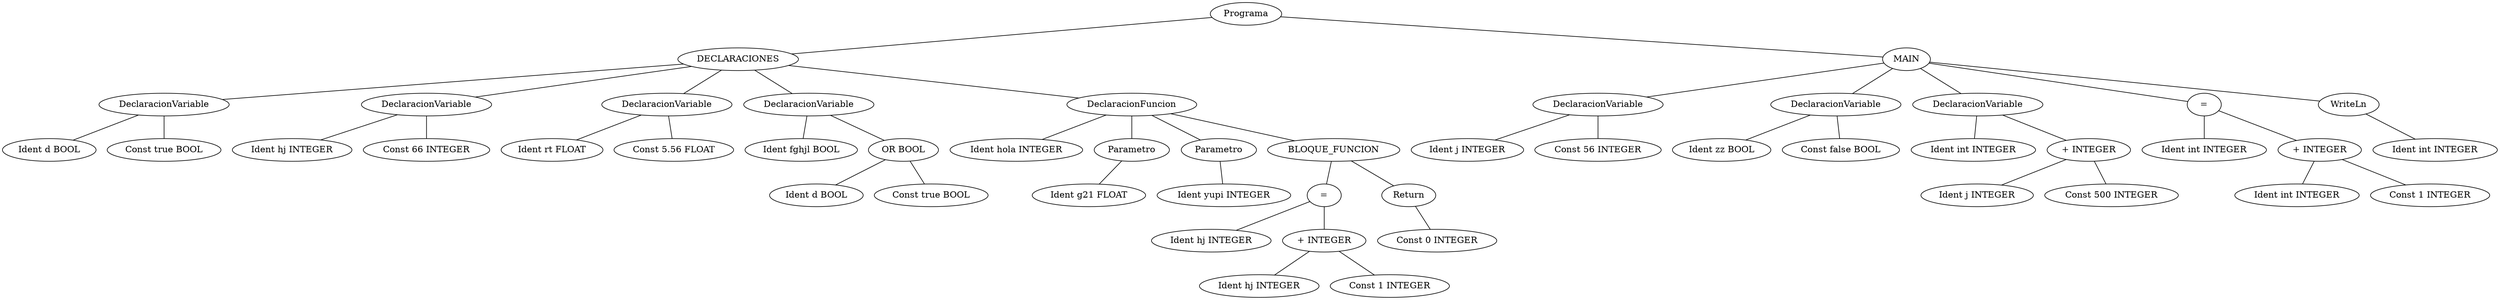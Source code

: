 graph G {51 [label="Programa"]
52 [label="DECLARACIONES"]
51 -- 52
53 [label="DeclaracionVariable"]
52 -- 53
54 [label="Ident d BOOL"]
53 -- 54
55 [label="Const true BOOL"]
53 -- 55
56 [label="DeclaracionVariable"]
52 -- 56
57 [label="Ident hj INTEGER"]
56 -- 57
58 [label="Const 66 INTEGER"]
56 -- 58
59 [label="DeclaracionVariable"]
52 -- 59
60 [label="Ident rt FLOAT"]
59 -- 60
61 [label="Const 5.56 FLOAT"]
59 -- 61
62 [label="DeclaracionVariable"]
52 -- 62
63 [label="Ident fghjl BOOL"]
62 -- 63
64 [label="OR BOOL"]
62 -- 64
65 [label="Ident d BOOL"]
64 -- 65
66 [label="Const true BOOL"]
64 -- 66
67 [label="DeclaracionFuncion"]
52 -- 67
68 [label="Ident hola INTEGER"]
67 -- 68
69 [label="Parametro"]
67 -- 69
70 [label="Ident g21 FLOAT"]
69 -- 70
71 [label="Parametro"]
67 -- 71
72 [label="Ident yupi INTEGER"]
71 -- 72
73 [label="BLOQUE_FUNCION"]
67 -- 73
74 [label="="]
73 -- 74
75 [label="Ident hj INTEGER"]
74 -- 75
76 [label="+ INTEGER"]
74 -- 76
77 [label="Ident hj INTEGER"]
76 -- 77
78 [label="Const 1 INTEGER"]
76 -- 78
79 [label="Return"]
73 -- 79
80 [label="Const 0 INTEGER"]
79 -- 80
81 [label="MAIN"]
51 -- 81
82 [label="DeclaracionVariable"]
81 -- 82
83 [label="Ident j INTEGER"]
82 -- 83
84 [label="Const 56 INTEGER"]
82 -- 84
85 [label="DeclaracionVariable"]
81 -- 85
86 [label="Ident zz BOOL"]
85 -- 86
87 [label="Const false BOOL"]
85 -- 87
88 [label="DeclaracionVariable"]
81 -- 88
89 [label="Ident int INTEGER"]
88 -- 89
90 [label="+ INTEGER"]
88 -- 90
91 [label="Ident j INTEGER"]
90 -- 91
92 [label="Const 500 INTEGER"]
90 -- 92
93 [label="="]
81 -- 93
94 [label="Ident int INTEGER"]
93 -- 94
95 [label="+ INTEGER"]
93 -- 95
96 [label="Ident int INTEGER"]
95 -- 96
97 [label="Const 1 INTEGER"]
95 -- 97
98 [label="WriteLn"]
81 -- 98
99 [label="Ident int INTEGER"]
98 -- 99
}

